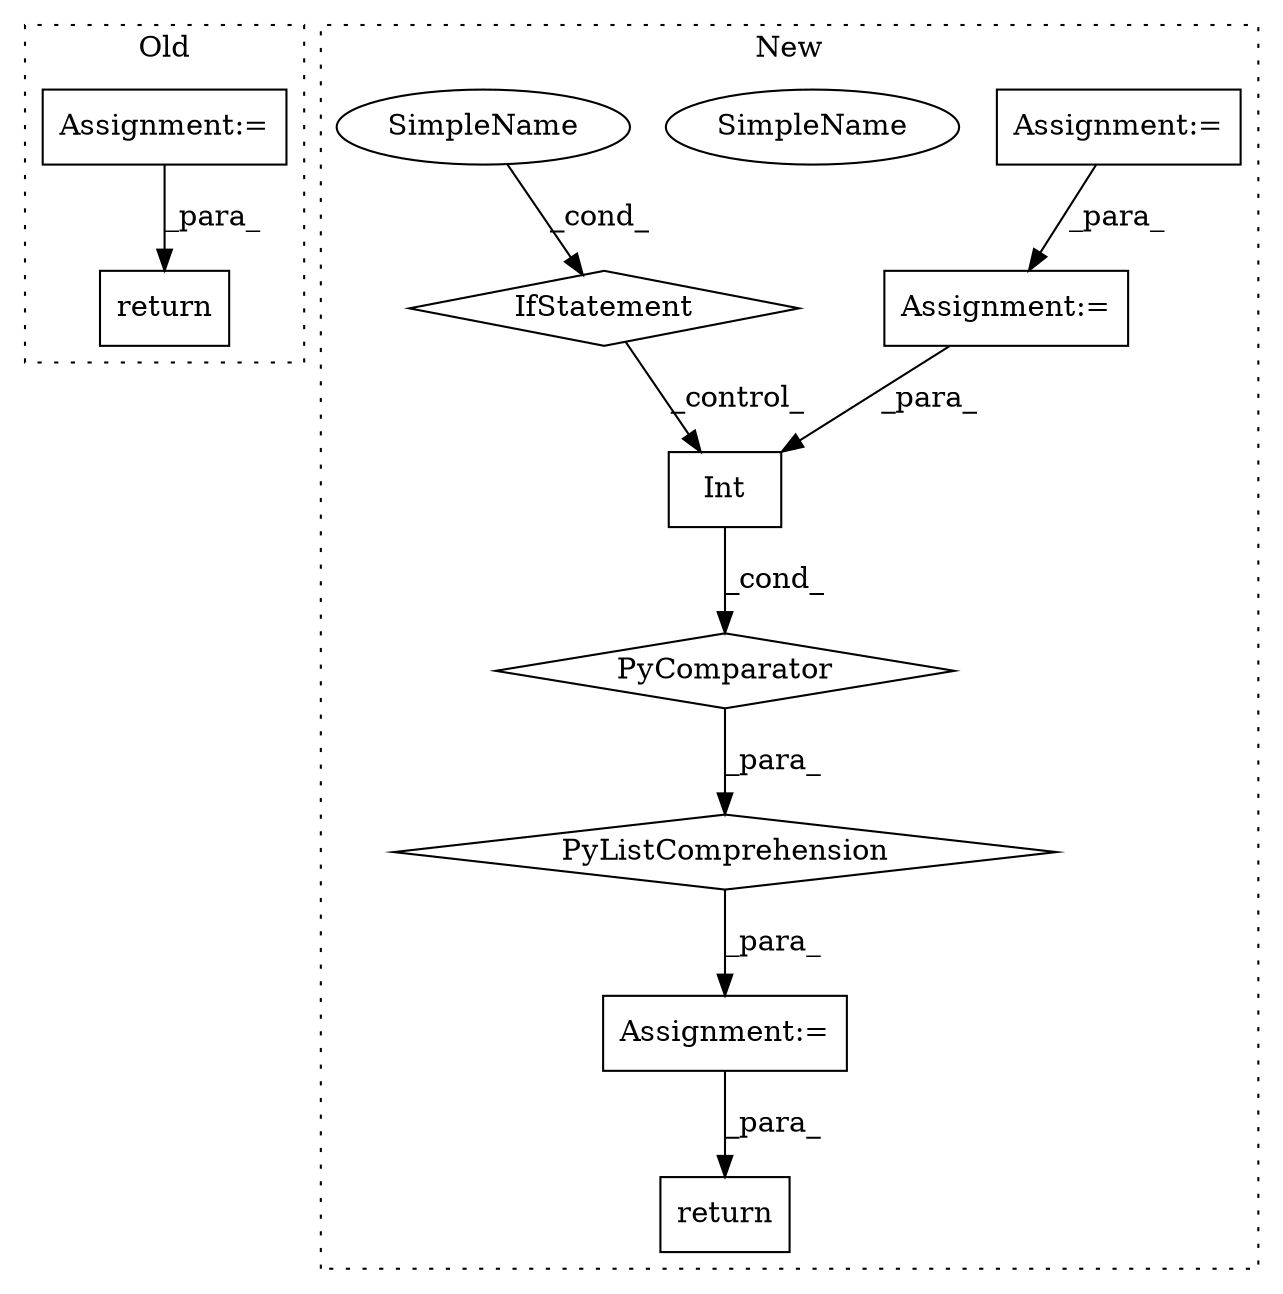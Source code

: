 digraph G {
subgraph cluster0 {
1 [label="return" a="41" s="4203" l="7" shape="box"];
5 [label="Assignment:=" a="7" s="3848" l="1" shape="box"];
label = "Old";
style="dotted";
}
subgraph cluster1 {
2 [label="Int" a="32" s="3265,3281" l="4,1" shape="box"];
3 [label="return" a="41" s="3379" l="7" shape="box"];
4 [label="Assignment:=" a="7" s="3187" l="1" shape="box"];
6 [label="Assignment:=" a="7" s="3251" l="14" shape="box"];
7 [label="IfStatement" a="25" s="3346" l="23" shape="diamond"];
8 [label="SimpleName" a="42" s="3364" l="5" shape="ellipse"];
9 [label="PyListComprehension" a="109" s="3265" l="112" shape="diamond"];
10 [label="PyComparator" a="113" s="3346" l="23" shape="diamond"];
11 [label="Assignment:=" a="7" s="3346" l="23" shape="box"];
12 [label="SimpleName" a="42" s="3364" l="5" shape="ellipse"];
label = "New";
style="dotted";
}
2 -> 10 [label="_cond_"];
4 -> 11 [label="_para_"];
5 -> 1 [label="_para_"];
6 -> 3 [label="_para_"];
7 -> 2 [label="_control_"];
9 -> 6 [label="_para_"];
10 -> 9 [label="_para_"];
11 -> 2 [label="_para_"];
12 -> 7 [label="_cond_"];
}